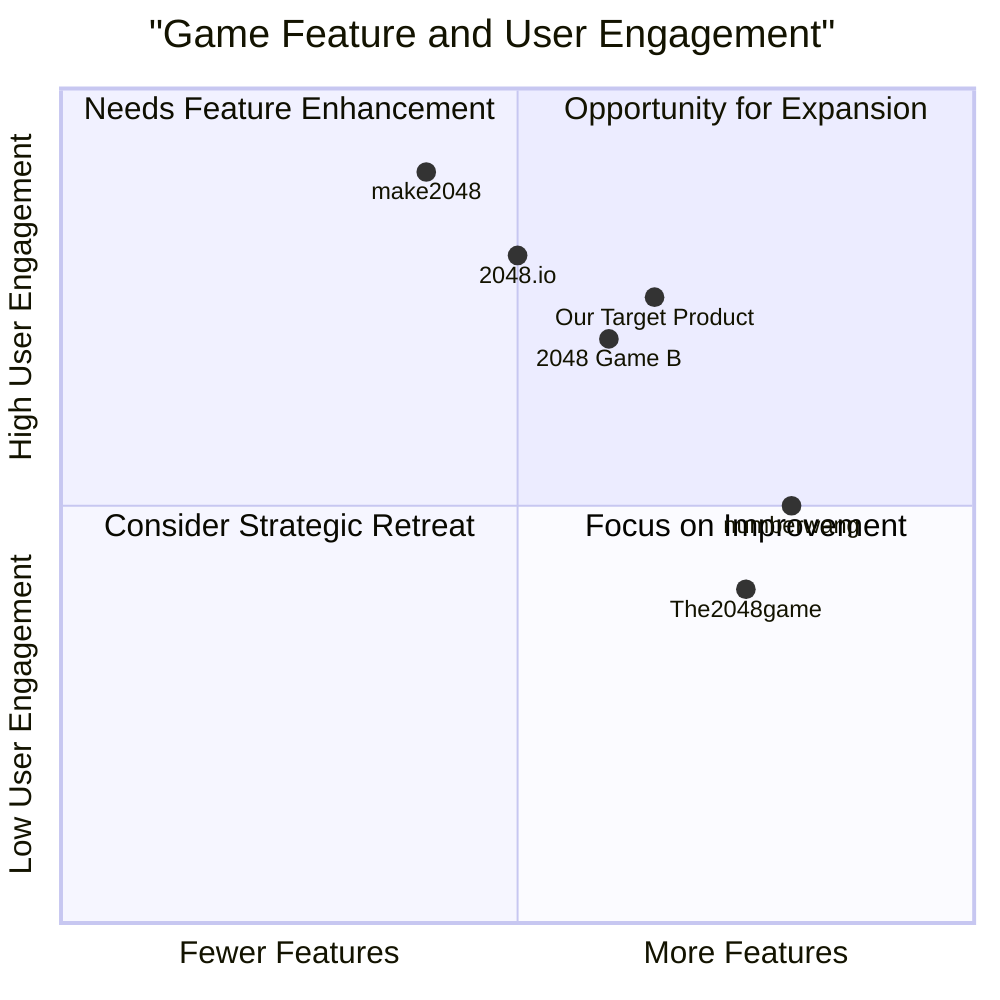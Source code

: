 quadrantChart
    title "Game Feature and User Engagement"
    x-axis "Fewer Features" --> "More Features"
    y-axis "Low User Engagement" --> "High User Engagement"
    quadrant-1 "Opportunity for Expansion"
    quadrant-2 "Needs Feature Enhancement"
    quadrant-3 "Consider Strategic Retreat"
    quadrant-4 "Focus on Improvement"
    "2048 Game B": [0.6, 0.7]
    "The2048game": [0.75, 0.4]
    "2048.io": [0.5, 0.8]
    "numberwang": [0.8, 0.5]
    "make2048": [0.4, 0.9]
    "Our Target Product": [0.65, 0.75]